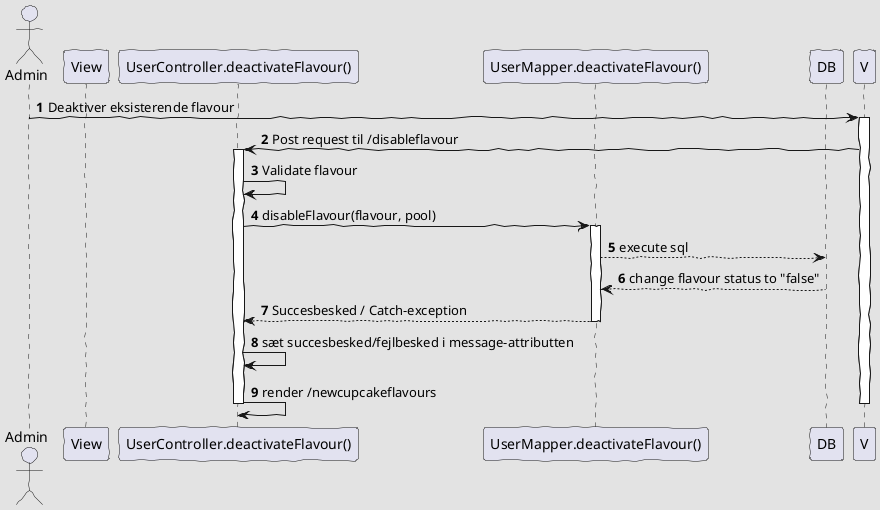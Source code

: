 @startuml
'https://plantuml.com/sequence-diagram

autonumber

skinparam backgroundColor #e3e3e3
skinparam handwritten true

actor Admin
participant View as View
participant "UserController.deactivateFlavour()" as C
participant "UserMapper.deactivateFlavour()" as M
participant DB

Admin -> V: Deaktiver eksisterende flavour
activate V

V -> C: Post request til /disableflavour
activate C

C -> C: Validate flavour
C -> M: disableFlavour(flavour, pool)
activate M

M --> DB: execute sql
DB --> M: change flavour status to "false"
M --> C: Succesbesked / Catch-exception
deactivate M
C -> C: sæt succesbesked/fejlbesked i message-attributten
C -> C: render /newcupcakeflavours
deactivate C

deactivate V

@enduml